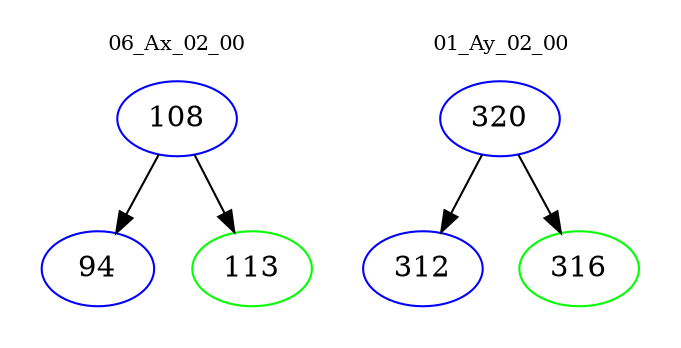 digraph{
subgraph cluster_0 {
color = white
label = "06_Ax_02_00";
fontsize=10;
T0_108 [label="108", color="blue"]
T0_108 -> T0_94 [color="black"]
T0_94 [label="94", color="blue"]
T0_108 -> T0_113 [color="black"]
T0_113 [label="113", color="green"]
}
subgraph cluster_1 {
color = white
label = "01_Ay_02_00";
fontsize=10;
T1_320 [label="320", color="blue"]
T1_320 -> T1_312 [color="black"]
T1_312 [label="312", color="blue"]
T1_320 -> T1_316 [color="black"]
T1_316 [label="316", color="green"]
}
}
